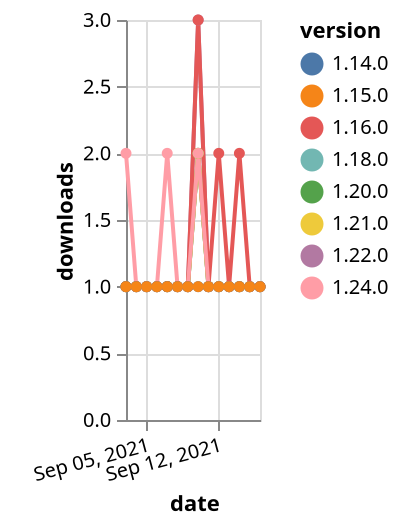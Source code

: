{"$schema": "https://vega.github.io/schema/vega-lite/v5.json", "description": "A simple bar chart with embedded data.", "data": {"values": [{"date": "2021-09-03", "total": 167, "delta": 1, "version": "1.18.0"}, {"date": "2021-09-04", "total": 168, "delta": 1, "version": "1.18.0"}, {"date": "2021-09-05", "total": 169, "delta": 1, "version": "1.18.0"}, {"date": "2021-09-06", "total": 170, "delta": 1, "version": "1.18.0"}, {"date": "2021-09-07", "total": 171, "delta": 1, "version": "1.18.0"}, {"date": "2021-09-08", "total": 172, "delta": 1, "version": "1.18.0"}, {"date": "2021-09-09", "total": 173, "delta": 1, "version": "1.18.0"}, {"date": "2021-09-10", "total": 175, "delta": 2, "version": "1.18.0"}, {"date": "2021-09-11", "total": 176, "delta": 1, "version": "1.18.0"}, {"date": "2021-09-12", "total": 177, "delta": 1, "version": "1.18.0"}, {"date": "2021-09-13", "total": 178, "delta": 1, "version": "1.18.0"}, {"date": "2021-09-14", "total": 179, "delta": 1, "version": "1.18.0"}, {"date": "2021-09-15", "total": 180, "delta": 1, "version": "1.18.0"}, {"date": "2021-09-16", "total": 181, "delta": 1, "version": "1.18.0"}, {"date": "2021-09-03", "total": 162, "delta": 1, "version": "1.22.0"}, {"date": "2021-09-04", "total": 163, "delta": 1, "version": "1.22.0"}, {"date": "2021-09-05", "total": 164, "delta": 1, "version": "1.22.0"}, {"date": "2021-09-06", "total": 165, "delta": 1, "version": "1.22.0"}, {"date": "2021-09-07", "total": 166, "delta": 1, "version": "1.22.0"}, {"date": "2021-09-08", "total": 167, "delta": 1, "version": "1.22.0"}, {"date": "2021-09-09", "total": 168, "delta": 1, "version": "1.22.0"}, {"date": "2021-09-10", "total": 171, "delta": 3, "version": "1.22.0"}, {"date": "2021-09-11", "total": 172, "delta": 1, "version": "1.22.0"}, {"date": "2021-09-12", "total": 173, "delta": 1, "version": "1.22.0"}, {"date": "2021-09-13", "total": 174, "delta": 1, "version": "1.22.0"}, {"date": "2021-09-14", "total": 175, "delta": 1, "version": "1.22.0"}, {"date": "2021-09-15", "total": 176, "delta": 1, "version": "1.22.0"}, {"date": "2021-09-16", "total": 177, "delta": 1, "version": "1.22.0"}, {"date": "2021-09-03", "total": 149, "delta": 1, "version": "1.20.0"}, {"date": "2021-09-04", "total": 150, "delta": 1, "version": "1.20.0"}, {"date": "2021-09-05", "total": 151, "delta": 1, "version": "1.20.0"}, {"date": "2021-09-06", "total": 152, "delta": 1, "version": "1.20.0"}, {"date": "2021-09-07", "total": 153, "delta": 1, "version": "1.20.0"}, {"date": "2021-09-08", "total": 154, "delta": 1, "version": "1.20.0"}, {"date": "2021-09-09", "total": 155, "delta": 1, "version": "1.20.0"}, {"date": "2021-09-10", "total": 157, "delta": 2, "version": "1.20.0"}, {"date": "2021-09-11", "total": 158, "delta": 1, "version": "1.20.0"}, {"date": "2021-09-12", "total": 159, "delta": 1, "version": "1.20.0"}, {"date": "2021-09-13", "total": 160, "delta": 1, "version": "1.20.0"}, {"date": "2021-09-14", "total": 161, "delta": 1, "version": "1.20.0"}, {"date": "2021-09-15", "total": 162, "delta": 1, "version": "1.20.0"}, {"date": "2021-09-16", "total": 163, "delta": 1, "version": "1.20.0"}, {"date": "2021-09-03", "total": 136, "delta": 1, "version": "1.21.0"}, {"date": "2021-09-04", "total": 137, "delta": 1, "version": "1.21.0"}, {"date": "2021-09-05", "total": 138, "delta": 1, "version": "1.21.0"}, {"date": "2021-09-06", "total": 139, "delta": 1, "version": "1.21.0"}, {"date": "2021-09-07", "total": 140, "delta": 1, "version": "1.21.0"}, {"date": "2021-09-08", "total": 141, "delta": 1, "version": "1.21.0"}, {"date": "2021-09-09", "total": 142, "delta": 1, "version": "1.21.0"}, {"date": "2021-09-10", "total": 144, "delta": 2, "version": "1.21.0"}, {"date": "2021-09-11", "total": 145, "delta": 1, "version": "1.21.0"}, {"date": "2021-09-12", "total": 146, "delta": 1, "version": "1.21.0"}, {"date": "2021-09-13", "total": 147, "delta": 1, "version": "1.21.0"}, {"date": "2021-09-14", "total": 148, "delta": 1, "version": "1.21.0"}, {"date": "2021-09-15", "total": 149, "delta": 1, "version": "1.21.0"}, {"date": "2021-09-16", "total": 150, "delta": 1, "version": "1.21.0"}, {"date": "2021-09-03", "total": 295, "delta": 1, "version": "1.16.0"}, {"date": "2021-09-04", "total": 296, "delta": 1, "version": "1.16.0"}, {"date": "2021-09-05", "total": 297, "delta": 1, "version": "1.16.0"}, {"date": "2021-09-06", "total": 298, "delta": 1, "version": "1.16.0"}, {"date": "2021-09-07", "total": 299, "delta": 1, "version": "1.16.0"}, {"date": "2021-09-08", "total": 300, "delta": 1, "version": "1.16.0"}, {"date": "2021-09-09", "total": 301, "delta": 1, "version": "1.16.0"}, {"date": "2021-09-10", "total": 304, "delta": 3, "version": "1.16.0"}, {"date": "2021-09-11", "total": 305, "delta": 1, "version": "1.16.0"}, {"date": "2021-09-12", "total": 307, "delta": 2, "version": "1.16.0"}, {"date": "2021-09-13", "total": 308, "delta": 1, "version": "1.16.0"}, {"date": "2021-09-14", "total": 310, "delta": 2, "version": "1.16.0"}, {"date": "2021-09-15", "total": 311, "delta": 1, "version": "1.16.0"}, {"date": "2021-09-16", "total": 312, "delta": 1, "version": "1.16.0"}, {"date": "2021-09-03", "total": 114, "delta": 2, "version": "1.24.0"}, {"date": "2021-09-04", "total": 115, "delta": 1, "version": "1.24.0"}, {"date": "2021-09-05", "total": 116, "delta": 1, "version": "1.24.0"}, {"date": "2021-09-06", "total": 117, "delta": 1, "version": "1.24.0"}, {"date": "2021-09-07", "total": 119, "delta": 2, "version": "1.24.0"}, {"date": "2021-09-08", "total": 120, "delta": 1, "version": "1.24.0"}, {"date": "2021-09-09", "total": 121, "delta": 1, "version": "1.24.0"}, {"date": "2021-09-10", "total": 123, "delta": 2, "version": "1.24.0"}, {"date": "2021-09-11", "total": 124, "delta": 1, "version": "1.24.0"}, {"date": "2021-09-12", "total": 125, "delta": 1, "version": "1.24.0"}, {"date": "2021-09-13", "total": 126, "delta": 1, "version": "1.24.0"}, {"date": "2021-09-14", "total": 127, "delta": 1, "version": "1.24.0"}, {"date": "2021-09-15", "total": 128, "delta": 1, "version": "1.24.0"}, {"date": "2021-09-16", "total": 129, "delta": 1, "version": "1.24.0"}, {"date": "2021-09-03", "total": 227, "delta": 1, "version": "1.14.0"}, {"date": "2021-09-04", "total": 228, "delta": 1, "version": "1.14.0"}, {"date": "2021-09-05", "total": 229, "delta": 1, "version": "1.14.0"}, {"date": "2021-09-06", "total": 230, "delta": 1, "version": "1.14.0"}, {"date": "2021-09-07", "total": 231, "delta": 1, "version": "1.14.0"}, {"date": "2021-09-08", "total": 232, "delta": 1, "version": "1.14.0"}, {"date": "2021-09-09", "total": 233, "delta": 1, "version": "1.14.0"}, {"date": "2021-09-10", "total": 234, "delta": 1, "version": "1.14.0"}, {"date": "2021-09-11", "total": 235, "delta": 1, "version": "1.14.0"}, {"date": "2021-09-12", "total": 236, "delta": 1, "version": "1.14.0"}, {"date": "2021-09-13", "total": 237, "delta": 1, "version": "1.14.0"}, {"date": "2021-09-14", "total": 238, "delta": 1, "version": "1.14.0"}, {"date": "2021-09-15", "total": 239, "delta": 1, "version": "1.14.0"}, {"date": "2021-09-16", "total": 240, "delta": 1, "version": "1.14.0"}, {"date": "2021-09-03", "total": 198, "delta": 1, "version": "1.15.0"}, {"date": "2021-09-04", "total": 199, "delta": 1, "version": "1.15.0"}, {"date": "2021-09-05", "total": 200, "delta": 1, "version": "1.15.0"}, {"date": "2021-09-06", "total": 201, "delta": 1, "version": "1.15.0"}, {"date": "2021-09-07", "total": 202, "delta": 1, "version": "1.15.0"}, {"date": "2021-09-08", "total": 203, "delta": 1, "version": "1.15.0"}, {"date": "2021-09-09", "total": 204, "delta": 1, "version": "1.15.0"}, {"date": "2021-09-10", "total": 205, "delta": 1, "version": "1.15.0"}, {"date": "2021-09-11", "total": 206, "delta": 1, "version": "1.15.0"}, {"date": "2021-09-12", "total": 207, "delta": 1, "version": "1.15.0"}, {"date": "2021-09-13", "total": 208, "delta": 1, "version": "1.15.0"}, {"date": "2021-09-14", "total": 209, "delta": 1, "version": "1.15.0"}, {"date": "2021-09-15", "total": 210, "delta": 1, "version": "1.15.0"}, {"date": "2021-09-16", "total": 211, "delta": 1, "version": "1.15.0"}]}, "width": "container", "mark": {"type": "line", "point": {"filled": true}}, "encoding": {"x": {"field": "date", "type": "temporal", "timeUnit": "yearmonthdate", "title": "date", "axis": {"labelAngle": -15}}, "y": {"field": "delta", "type": "quantitative", "title": "downloads"}, "color": {"field": "version", "type": "nominal"}, "tooltip": {"field": "delta"}}}